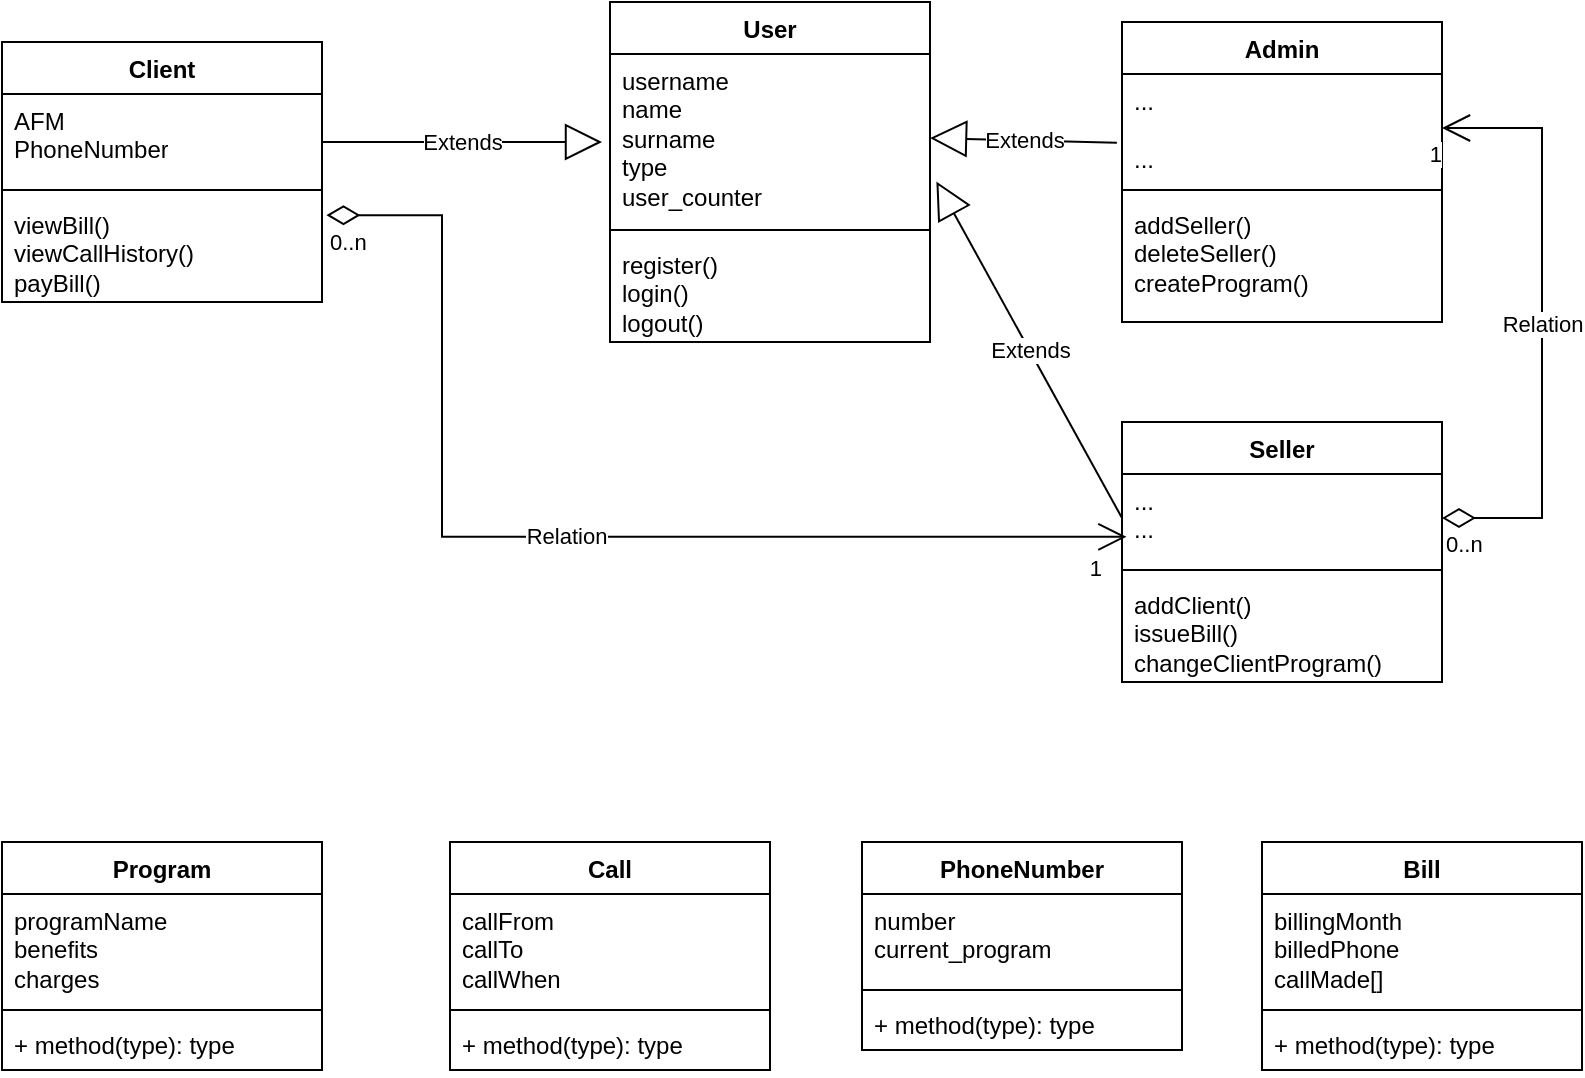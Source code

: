 <mxfile version="24.2.2" type="github">
  <diagram id="C5RBs43oDa-KdzZeNtuy" name="Page-1">
    <mxGraphModel dx="1358" dy="549" grid="1" gridSize="10" guides="1" tooltips="1" connect="1" arrows="1" fold="1" page="1" pageScale="1" pageWidth="827" pageHeight="1169" math="0" shadow="0">
      <root>
        <mxCell id="WIyWlLk6GJQsqaUBKTNV-0" />
        <mxCell id="WIyWlLk6GJQsqaUBKTNV-1" parent="WIyWlLk6GJQsqaUBKTNV-0" />
        <mxCell id="PQQsiV7FaaH9W0I3lToX-6" value="User" style="swimlane;fontStyle=1;align=center;verticalAlign=top;childLayout=stackLayout;horizontal=1;startSize=26;horizontalStack=0;resizeParent=1;resizeParentMax=0;resizeLast=0;collapsible=1;marginBottom=0;whiteSpace=wrap;html=1;" parent="WIyWlLk6GJQsqaUBKTNV-1" vertex="1">
          <mxGeometry x="334" y="40" width="160" height="170" as="geometry">
            <mxRectangle x="254" y="150" width="100" height="30" as="alternateBounds" />
          </mxGeometry>
        </mxCell>
        <mxCell id="PQQsiV7FaaH9W0I3lToX-7" value="username&lt;div&gt;name&lt;/div&gt;&lt;div&gt;surname&lt;/div&gt;&lt;div&gt;type&lt;/div&gt;&lt;div&gt;user_counter&lt;/div&gt;" style="text;strokeColor=none;fillColor=none;align=left;verticalAlign=top;spacingLeft=4;spacingRight=4;overflow=hidden;rotatable=0;points=[[0,0.5],[1,0.5]];portConstraint=eastwest;whiteSpace=wrap;html=1;" parent="PQQsiV7FaaH9W0I3lToX-6" vertex="1">
          <mxGeometry y="26" width="160" height="84" as="geometry" />
        </mxCell>
        <mxCell id="PQQsiV7FaaH9W0I3lToX-8" value="" style="line;strokeWidth=1;fillColor=none;align=left;verticalAlign=middle;spacingTop=-1;spacingLeft=3;spacingRight=3;rotatable=0;labelPosition=right;points=[];portConstraint=eastwest;strokeColor=inherit;" parent="PQQsiV7FaaH9W0I3lToX-6" vertex="1">
          <mxGeometry y="110" width="160" height="8" as="geometry" />
        </mxCell>
        <mxCell id="PQQsiV7FaaH9W0I3lToX-9" value="register()&lt;div&gt;login()&lt;/div&gt;&lt;div&gt;logout()&lt;/div&gt;" style="text;strokeColor=none;fillColor=none;align=left;verticalAlign=top;spacingLeft=4;spacingRight=4;overflow=hidden;rotatable=0;points=[[0,0.5],[1,0.5]];portConstraint=eastwest;whiteSpace=wrap;html=1;" parent="PQQsiV7FaaH9W0I3lToX-6" vertex="1">
          <mxGeometry y="118" width="160" height="52" as="geometry" />
        </mxCell>
        <mxCell id="PQQsiV7FaaH9W0I3lToX-16" value="Admin" style="swimlane;fontStyle=1;align=center;verticalAlign=top;childLayout=stackLayout;horizontal=1;startSize=26;horizontalStack=0;resizeParent=1;resizeParentMax=0;resizeLast=0;collapsible=1;marginBottom=0;whiteSpace=wrap;html=1;" parent="WIyWlLk6GJQsqaUBKTNV-1" vertex="1">
          <mxGeometry x="590" y="50" width="160" height="150" as="geometry" />
        </mxCell>
        <mxCell id="PQQsiV7FaaH9W0I3lToX-17" value="...&lt;div&gt;&lt;br&gt;&lt;/div&gt;&lt;div&gt;...&lt;/div&gt;" style="text;strokeColor=none;fillColor=none;align=left;verticalAlign=top;spacingLeft=4;spacingRight=4;overflow=hidden;rotatable=0;points=[[0,0.5],[1,0.5]];portConstraint=eastwest;whiteSpace=wrap;html=1;" parent="PQQsiV7FaaH9W0I3lToX-16" vertex="1">
          <mxGeometry y="26" width="160" height="54" as="geometry" />
        </mxCell>
        <mxCell id="PQQsiV7FaaH9W0I3lToX-18" value="" style="line;strokeWidth=1;fillColor=none;align=left;verticalAlign=middle;spacingTop=-1;spacingLeft=3;spacingRight=3;rotatable=0;labelPosition=right;points=[];portConstraint=eastwest;strokeColor=inherit;" parent="PQQsiV7FaaH9W0I3lToX-16" vertex="1">
          <mxGeometry y="80" width="160" height="8" as="geometry" />
        </mxCell>
        <mxCell id="PQQsiV7FaaH9W0I3lToX-19" value="addSeller()&lt;div&gt;deleteSeller()&lt;/div&gt;&lt;div&gt;createProgram()&lt;/div&gt;" style="text;strokeColor=none;fillColor=none;align=left;verticalAlign=top;spacingLeft=4;spacingRight=4;overflow=hidden;rotatable=0;points=[[0,0.5],[1,0.5]];portConstraint=eastwest;whiteSpace=wrap;html=1;" parent="PQQsiV7FaaH9W0I3lToX-16" vertex="1">
          <mxGeometry y="88" width="160" height="62" as="geometry" />
        </mxCell>
        <mxCell id="PQQsiV7FaaH9W0I3lToX-20" value="Client" style="swimlane;fontStyle=1;align=center;verticalAlign=top;childLayout=stackLayout;horizontal=1;startSize=26;horizontalStack=0;resizeParent=1;resizeParentMax=0;resizeLast=0;collapsible=1;marginBottom=0;whiteSpace=wrap;html=1;" parent="WIyWlLk6GJQsqaUBKTNV-1" vertex="1">
          <mxGeometry x="30" y="60" width="160" height="130" as="geometry" />
        </mxCell>
        <mxCell id="PQQsiV7FaaH9W0I3lToX-21" value="AFM&lt;div&gt;PhoneNumber&lt;/div&gt;&lt;div&gt;&lt;br&gt;&lt;/div&gt;" style="text;strokeColor=none;fillColor=none;align=left;verticalAlign=top;spacingLeft=4;spacingRight=4;overflow=hidden;rotatable=0;points=[[0,0.5],[1,0.5]];portConstraint=eastwest;whiteSpace=wrap;html=1;" parent="PQQsiV7FaaH9W0I3lToX-20" vertex="1">
          <mxGeometry y="26" width="160" height="44" as="geometry" />
        </mxCell>
        <mxCell id="PQQsiV7FaaH9W0I3lToX-22" value="" style="line;strokeWidth=1;fillColor=none;align=left;verticalAlign=middle;spacingTop=-1;spacingLeft=3;spacingRight=3;rotatable=0;labelPosition=right;points=[];portConstraint=eastwest;strokeColor=inherit;" parent="PQQsiV7FaaH9W0I3lToX-20" vertex="1">
          <mxGeometry y="70" width="160" height="8" as="geometry" />
        </mxCell>
        <mxCell id="PQQsiV7FaaH9W0I3lToX-23" value="viewBill()&lt;div&gt;viewCallHistory()&lt;/div&gt;&lt;div&gt;payBill()&lt;/div&gt;" style="text;strokeColor=none;fillColor=none;align=left;verticalAlign=top;spacingLeft=4;spacingRight=4;overflow=hidden;rotatable=0;points=[[0,0.5],[1,0.5]];portConstraint=eastwest;whiteSpace=wrap;html=1;" parent="PQQsiV7FaaH9W0I3lToX-20" vertex="1">
          <mxGeometry y="78" width="160" height="52" as="geometry" />
        </mxCell>
        <mxCell id="PQQsiV7FaaH9W0I3lToX-24" value="Seller" style="swimlane;fontStyle=1;align=center;verticalAlign=top;childLayout=stackLayout;horizontal=1;startSize=26;horizontalStack=0;resizeParent=1;resizeParentMax=0;resizeLast=0;collapsible=1;marginBottom=0;whiteSpace=wrap;html=1;" parent="WIyWlLk6GJQsqaUBKTNV-1" vertex="1">
          <mxGeometry x="590" y="250" width="160" height="130" as="geometry" />
        </mxCell>
        <mxCell id="PQQsiV7FaaH9W0I3lToX-25" value="...&lt;div&gt;...&lt;/div&gt;" style="text;strokeColor=none;fillColor=none;align=left;verticalAlign=top;spacingLeft=4;spacingRight=4;overflow=hidden;rotatable=0;points=[[0,0.5],[1,0.5]];portConstraint=eastwest;whiteSpace=wrap;html=1;" parent="PQQsiV7FaaH9W0I3lToX-24" vertex="1">
          <mxGeometry y="26" width="160" height="44" as="geometry" />
        </mxCell>
        <mxCell id="PQQsiV7FaaH9W0I3lToX-26" value="" style="line;strokeWidth=1;fillColor=none;align=left;verticalAlign=middle;spacingTop=-1;spacingLeft=3;spacingRight=3;rotatable=0;labelPosition=right;points=[];portConstraint=eastwest;strokeColor=inherit;" parent="PQQsiV7FaaH9W0I3lToX-24" vertex="1">
          <mxGeometry y="70" width="160" height="8" as="geometry" />
        </mxCell>
        <mxCell id="PQQsiV7FaaH9W0I3lToX-27" value="addClient()&lt;div&gt;issueBill()&lt;/div&gt;&lt;div&gt;changeClientProgram()&lt;/div&gt;" style="text;strokeColor=none;fillColor=none;align=left;verticalAlign=top;spacingLeft=4;spacingRight=4;overflow=hidden;rotatable=0;points=[[0,0.5],[1,0.5]];portConstraint=eastwest;whiteSpace=wrap;html=1;" parent="PQQsiV7FaaH9W0I3lToX-24" vertex="1">
          <mxGeometry y="78" width="160" height="52" as="geometry" />
        </mxCell>
        <mxCell id="PQQsiV7FaaH9W0I3lToX-28" value="Extends" style="endArrow=block;endSize=16;endFill=0;html=1;rounded=0;" parent="WIyWlLk6GJQsqaUBKTNV-1" edge="1">
          <mxGeometry width="160" relative="1" as="geometry">
            <mxPoint x="190" y="110" as="sourcePoint" />
            <mxPoint x="330" y="110" as="targetPoint" />
          </mxGeometry>
        </mxCell>
        <mxCell id="PQQsiV7FaaH9W0I3lToX-29" value="Extends" style="endArrow=block;endSize=16;endFill=0;html=1;rounded=0;exitX=0;exitY=0.5;exitDx=0;exitDy=0;entryX=1.02;entryY=0.759;entryDx=0;entryDy=0;entryPerimeter=0;" parent="WIyWlLk6GJQsqaUBKTNV-1" source="PQQsiV7FaaH9W0I3lToX-25" edge="1" target="PQQsiV7FaaH9W0I3lToX-7">
          <mxGeometry width="160" relative="1" as="geometry">
            <mxPoint x="220" y="340" as="sourcePoint" />
            <mxPoint x="330" y="170" as="targetPoint" />
            <Array as="points" />
          </mxGeometry>
        </mxCell>
        <mxCell id="PQQsiV7FaaH9W0I3lToX-30" value="Extends" style="endArrow=block;endSize=16;endFill=0;html=1;rounded=0;entryX=1;entryY=0.5;entryDx=0;entryDy=0;exitX=-0.016;exitY=0.636;exitDx=0;exitDy=0;exitPerimeter=0;" parent="WIyWlLk6GJQsqaUBKTNV-1" target="PQQsiV7FaaH9W0I3lToX-7" edge="1" source="PQQsiV7FaaH9W0I3lToX-17">
          <mxGeometry width="160" relative="1" as="geometry">
            <mxPoint x="590" y="108" as="sourcePoint" />
            <mxPoint x="634" y="310" as="targetPoint" />
          </mxGeometry>
        </mxCell>
        <mxCell id="PQQsiV7FaaH9W0I3lToX-31" value="PhoneNumber" style="swimlane;fontStyle=1;align=center;verticalAlign=top;childLayout=stackLayout;horizontal=1;startSize=26;horizontalStack=0;resizeParent=1;resizeParentMax=0;resizeLast=0;collapsible=1;marginBottom=0;whiteSpace=wrap;html=1;" parent="WIyWlLk6GJQsqaUBKTNV-1" vertex="1">
          <mxGeometry x="460" y="460" width="160" height="104" as="geometry" />
        </mxCell>
        <mxCell id="PQQsiV7FaaH9W0I3lToX-32" value="&lt;div&gt;number&lt;/div&gt;&lt;div&gt;current_program&lt;/div&gt;" style="text;strokeColor=none;fillColor=none;align=left;verticalAlign=top;spacingLeft=4;spacingRight=4;overflow=hidden;rotatable=0;points=[[0,0.5],[1,0.5]];portConstraint=eastwest;whiteSpace=wrap;html=1;" parent="PQQsiV7FaaH9W0I3lToX-31" vertex="1">
          <mxGeometry y="26" width="160" height="44" as="geometry" />
        </mxCell>
        <mxCell id="PQQsiV7FaaH9W0I3lToX-33" value="" style="line;strokeWidth=1;fillColor=none;align=left;verticalAlign=middle;spacingTop=-1;spacingLeft=3;spacingRight=3;rotatable=0;labelPosition=right;points=[];portConstraint=eastwest;strokeColor=inherit;" parent="PQQsiV7FaaH9W0I3lToX-31" vertex="1">
          <mxGeometry y="70" width="160" height="8" as="geometry" />
        </mxCell>
        <mxCell id="PQQsiV7FaaH9W0I3lToX-34" value="+ method(type): type" style="text;strokeColor=none;fillColor=none;align=left;verticalAlign=top;spacingLeft=4;spacingRight=4;overflow=hidden;rotatable=0;points=[[0,0.5],[1,0.5]];portConstraint=eastwest;whiteSpace=wrap;html=1;" parent="PQQsiV7FaaH9W0I3lToX-31" vertex="1">
          <mxGeometry y="78" width="160" height="26" as="geometry" />
        </mxCell>
        <mxCell id="PQQsiV7FaaH9W0I3lToX-35" value="Program" style="swimlane;fontStyle=1;align=center;verticalAlign=top;childLayout=stackLayout;horizontal=1;startSize=26;horizontalStack=0;resizeParent=1;resizeParentMax=0;resizeLast=0;collapsible=1;marginBottom=0;whiteSpace=wrap;html=1;" parent="WIyWlLk6GJQsqaUBKTNV-1" vertex="1">
          <mxGeometry x="30" y="460" width="160" height="114" as="geometry" />
        </mxCell>
        <mxCell id="PQQsiV7FaaH9W0I3lToX-36" value="programName&lt;div&gt;benefits&lt;/div&gt;&lt;div&gt;charges&lt;/div&gt;" style="text;strokeColor=none;fillColor=none;align=left;verticalAlign=top;spacingLeft=4;spacingRight=4;overflow=hidden;rotatable=0;points=[[0,0.5],[1,0.5]];portConstraint=eastwest;whiteSpace=wrap;html=1;" parent="PQQsiV7FaaH9W0I3lToX-35" vertex="1">
          <mxGeometry y="26" width="160" height="54" as="geometry" />
        </mxCell>
        <mxCell id="PQQsiV7FaaH9W0I3lToX-37" value="" style="line;strokeWidth=1;fillColor=none;align=left;verticalAlign=middle;spacingTop=-1;spacingLeft=3;spacingRight=3;rotatable=0;labelPosition=right;points=[];portConstraint=eastwest;strokeColor=inherit;" parent="PQQsiV7FaaH9W0I3lToX-35" vertex="1">
          <mxGeometry y="80" width="160" height="8" as="geometry" />
        </mxCell>
        <mxCell id="PQQsiV7FaaH9W0I3lToX-38" value="+ method(type): type" style="text;strokeColor=none;fillColor=none;align=left;verticalAlign=top;spacingLeft=4;spacingRight=4;overflow=hidden;rotatable=0;points=[[0,0.5],[1,0.5]];portConstraint=eastwest;whiteSpace=wrap;html=1;" parent="PQQsiV7FaaH9W0I3lToX-35" vertex="1">
          <mxGeometry y="88" width="160" height="26" as="geometry" />
        </mxCell>
        <mxCell id="PQQsiV7FaaH9W0I3lToX-39" value="Call" style="swimlane;fontStyle=1;align=center;verticalAlign=top;childLayout=stackLayout;horizontal=1;startSize=26;horizontalStack=0;resizeParent=1;resizeParentMax=0;resizeLast=0;collapsible=1;marginBottom=0;whiteSpace=wrap;html=1;" parent="WIyWlLk6GJQsqaUBKTNV-1" vertex="1">
          <mxGeometry x="254" y="460" width="160" height="114" as="geometry" />
        </mxCell>
        <mxCell id="PQQsiV7FaaH9W0I3lToX-40" value="callFrom&lt;div&gt;callTo&lt;/div&gt;&lt;div&gt;callWhen&lt;/div&gt;" style="text;strokeColor=none;fillColor=none;align=left;verticalAlign=top;spacingLeft=4;spacingRight=4;overflow=hidden;rotatable=0;points=[[0,0.5],[1,0.5]];portConstraint=eastwest;whiteSpace=wrap;html=1;" parent="PQQsiV7FaaH9W0I3lToX-39" vertex="1">
          <mxGeometry y="26" width="160" height="54" as="geometry" />
        </mxCell>
        <mxCell id="PQQsiV7FaaH9W0I3lToX-41" value="" style="line;strokeWidth=1;fillColor=none;align=left;verticalAlign=middle;spacingTop=-1;spacingLeft=3;spacingRight=3;rotatable=0;labelPosition=right;points=[];portConstraint=eastwest;strokeColor=inherit;" parent="PQQsiV7FaaH9W0I3lToX-39" vertex="1">
          <mxGeometry y="80" width="160" height="8" as="geometry" />
        </mxCell>
        <mxCell id="PQQsiV7FaaH9W0I3lToX-42" value="+ method(type): type" style="text;strokeColor=none;fillColor=none;align=left;verticalAlign=top;spacingLeft=4;spacingRight=4;overflow=hidden;rotatable=0;points=[[0,0.5],[1,0.5]];portConstraint=eastwest;whiteSpace=wrap;html=1;" parent="PQQsiV7FaaH9W0I3lToX-39" vertex="1">
          <mxGeometry y="88" width="160" height="26" as="geometry" />
        </mxCell>
        <mxCell id="PQQsiV7FaaH9W0I3lToX-43" value="Bill" style="swimlane;fontStyle=1;align=center;verticalAlign=top;childLayout=stackLayout;horizontal=1;startSize=26;horizontalStack=0;resizeParent=1;resizeParentMax=0;resizeLast=0;collapsible=1;marginBottom=0;whiteSpace=wrap;html=1;" parent="WIyWlLk6GJQsqaUBKTNV-1" vertex="1">
          <mxGeometry x="660" y="460" width="160" height="114" as="geometry" />
        </mxCell>
        <mxCell id="PQQsiV7FaaH9W0I3lToX-44" value="billingMonth&lt;div&gt;billedPhone&lt;/div&gt;&lt;div&gt;callMade[]&lt;/div&gt;" style="text;strokeColor=none;fillColor=none;align=left;verticalAlign=top;spacingLeft=4;spacingRight=4;overflow=hidden;rotatable=0;points=[[0,0.5],[1,0.5]];portConstraint=eastwest;whiteSpace=wrap;html=1;" parent="PQQsiV7FaaH9W0I3lToX-43" vertex="1">
          <mxGeometry y="26" width="160" height="54" as="geometry" />
        </mxCell>
        <mxCell id="PQQsiV7FaaH9W0I3lToX-45" value="" style="line;strokeWidth=1;fillColor=none;align=left;verticalAlign=middle;spacingTop=-1;spacingLeft=3;spacingRight=3;rotatable=0;labelPosition=right;points=[];portConstraint=eastwest;strokeColor=inherit;" parent="PQQsiV7FaaH9W0I3lToX-43" vertex="1">
          <mxGeometry y="80" width="160" height="8" as="geometry" />
        </mxCell>
        <mxCell id="PQQsiV7FaaH9W0I3lToX-46" value="+ method(type): type" style="text;strokeColor=none;fillColor=none;align=left;verticalAlign=top;spacingLeft=4;spacingRight=4;overflow=hidden;rotatable=0;points=[[0,0.5],[1,0.5]];portConstraint=eastwest;whiteSpace=wrap;html=1;" parent="PQQsiV7FaaH9W0I3lToX-43" vertex="1">
          <mxGeometry y="88" width="160" height="26" as="geometry" />
        </mxCell>
        <mxCell id="S9b0oIYNmGxssWFGSMph-7" value="Relation" style="endArrow=open;html=1;endSize=12;startArrow=diamondThin;startSize=14;startFill=0;edgeStyle=orthogonalEdgeStyle;rounded=0;exitX=1.014;exitY=0.165;exitDx=0;exitDy=0;exitPerimeter=0;entryX=0.014;entryY=0.714;entryDx=0;entryDy=0;entryPerimeter=0;" edge="1" parent="WIyWlLk6GJQsqaUBKTNV-1" source="PQQsiV7FaaH9W0I3lToX-23" target="PQQsiV7FaaH9W0I3lToX-25">
          <mxGeometry relative="1" as="geometry">
            <mxPoint x="40" y="410" as="sourcePoint" />
            <mxPoint x="200" y="410" as="targetPoint" />
            <Array as="points">
              <mxPoint x="250" y="147" />
              <mxPoint x="250" y="307" />
            </Array>
          </mxGeometry>
        </mxCell>
        <mxCell id="S9b0oIYNmGxssWFGSMph-8" value="0..n" style="edgeLabel;resizable=0;html=1;align=left;verticalAlign=top;" connectable="0" vertex="1" parent="S9b0oIYNmGxssWFGSMph-7">
          <mxGeometry x="-1" relative="1" as="geometry" />
        </mxCell>
        <mxCell id="S9b0oIYNmGxssWFGSMph-9" value="1" style="edgeLabel;resizable=0;html=1;align=right;verticalAlign=top;" connectable="0" vertex="1" parent="S9b0oIYNmGxssWFGSMph-7">
          <mxGeometry x="1" relative="1" as="geometry">
            <mxPoint x="-12" y="3" as="offset" />
          </mxGeometry>
        </mxCell>
        <mxCell id="S9b0oIYNmGxssWFGSMph-13" value="Relation" style="endArrow=open;html=1;endSize=12;startArrow=diamondThin;startSize=14;startFill=0;edgeStyle=orthogonalEdgeStyle;rounded=0;exitX=1;exitY=0.5;exitDx=0;exitDy=0;entryX=1;entryY=0.5;entryDx=0;entryDy=0;" edge="1" parent="WIyWlLk6GJQsqaUBKTNV-1" source="PQQsiV7FaaH9W0I3lToX-25" target="PQQsiV7FaaH9W0I3lToX-17">
          <mxGeometry relative="1" as="geometry">
            <mxPoint x="750" y="410" as="sourcePoint" />
            <mxPoint x="910" y="410" as="targetPoint" />
            <Array as="points">
              <mxPoint x="800" y="298" />
              <mxPoint x="800" y="103" />
            </Array>
          </mxGeometry>
        </mxCell>
        <mxCell id="S9b0oIYNmGxssWFGSMph-14" value="0..n" style="edgeLabel;resizable=0;html=1;align=left;verticalAlign=top;" connectable="0" vertex="1" parent="S9b0oIYNmGxssWFGSMph-13">
          <mxGeometry x="-1" relative="1" as="geometry" />
        </mxCell>
        <mxCell id="S9b0oIYNmGxssWFGSMph-15" value="1" style="edgeLabel;resizable=0;html=1;align=right;verticalAlign=top;" connectable="0" vertex="1" parent="S9b0oIYNmGxssWFGSMph-13">
          <mxGeometry x="1" relative="1" as="geometry" />
        </mxCell>
      </root>
    </mxGraphModel>
  </diagram>
</mxfile>
